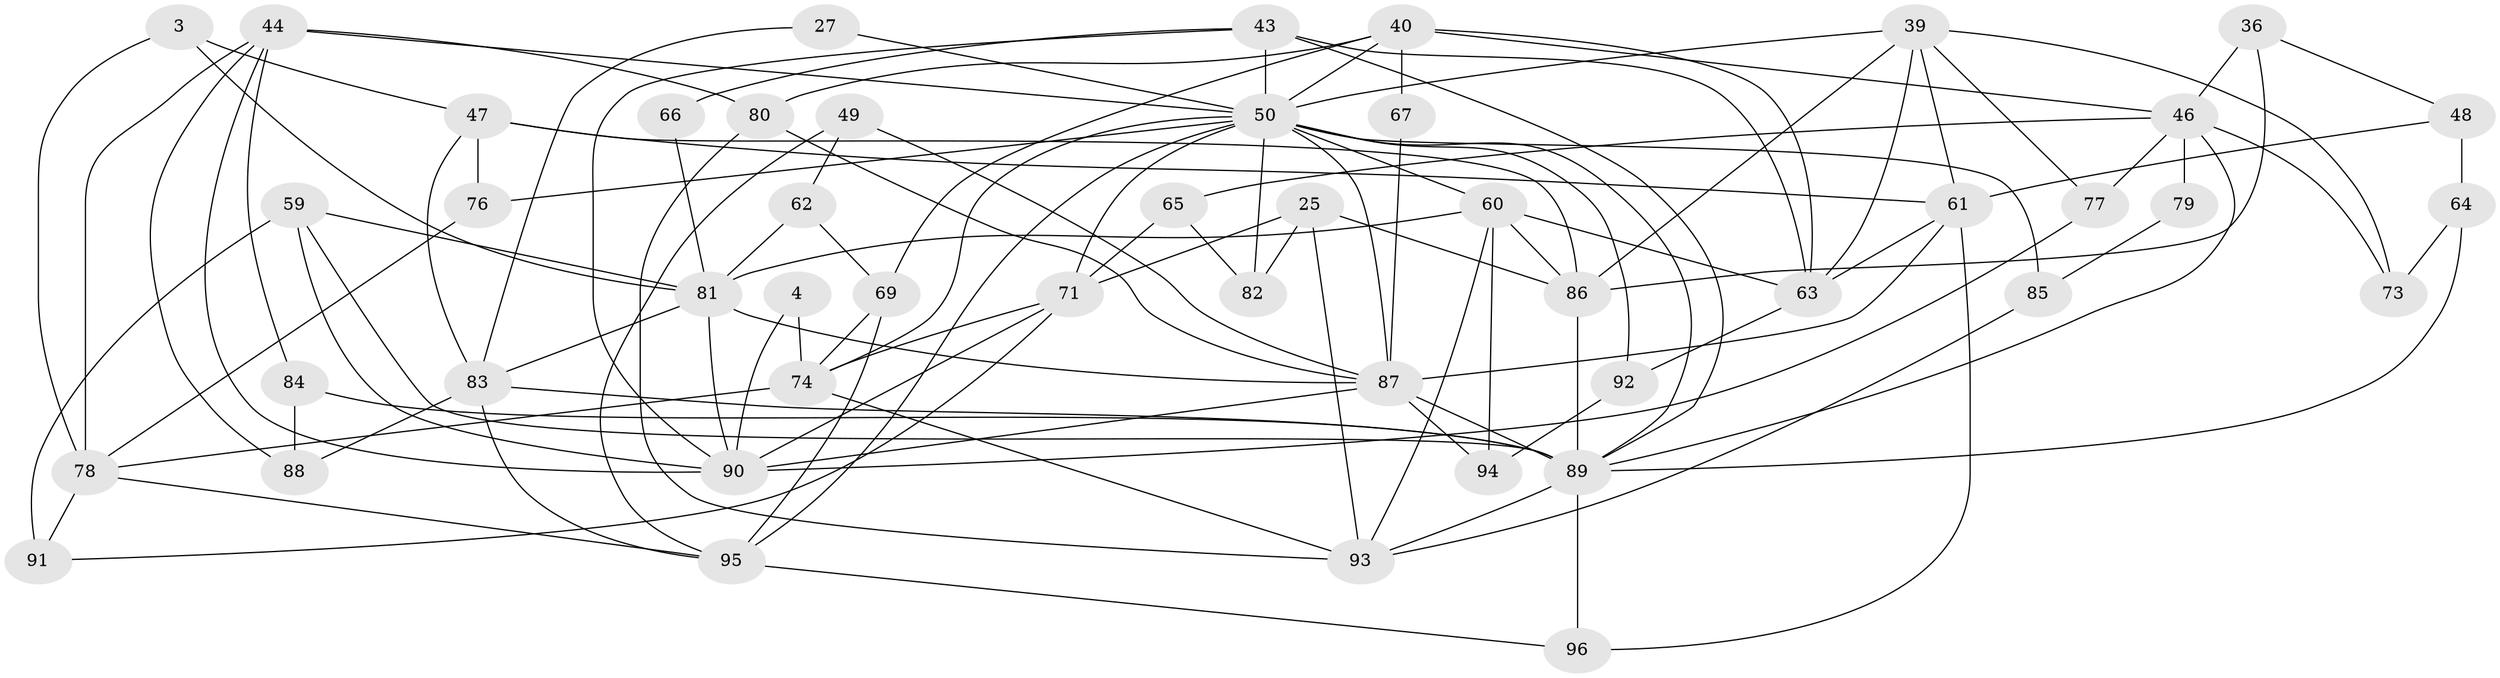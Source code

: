 // original degree distribution, {8: 0.020833333333333332, 2: 0.14583333333333334, 4: 0.16666666666666666, 6: 0.10416666666666667, 3: 0.3229166666666667, 5: 0.19791666666666666, 7: 0.041666666666666664}
// Generated by graph-tools (version 1.1) at 2025/50/03/09/25 04:50:26]
// undirected, 48 vertices, 113 edges
graph export_dot {
graph [start="1"]
  node [color=gray90,style=filled];
  3;
  4;
  25;
  27;
  36;
  39 [super="+22"];
  40 [super="+38"];
  43;
  44 [super="+8+7+33"];
  46 [super="+17"];
  47 [super="+23"];
  48;
  49 [super="+9"];
  50 [super="+41+19"];
  59 [super="+6"];
  60 [super="+55"];
  61 [super="+32"];
  62;
  63 [super="+1"];
  64;
  65 [super="+57"];
  66;
  67;
  69 [super="+52"];
  71;
  73;
  74 [super="+42"];
  76;
  77;
  78 [super="+68"];
  79;
  80 [super="+13+54"];
  81 [super="+31"];
  82;
  83 [super="+18+72"];
  84;
  85;
  86;
  87 [super="+34+58"];
  88 [super="+70"];
  89 [super="+15+26+29"];
  90 [super="+2+53+56"];
  91 [super="+45"];
  92;
  93 [super="+37+51"];
  94;
  95 [super="+75"];
  96 [super="+24"];
  3 -- 81 [weight=2];
  3 -- 47;
  3 -- 78;
  4 -- 90;
  4 -- 74;
  25 -- 86;
  25 -- 93 [weight=2];
  25 -- 71;
  25 -- 82;
  27 -- 50;
  27 -- 83;
  36 -- 86;
  36 -- 46;
  36 -- 48;
  39 -- 63 [weight=3];
  39 -- 77 [weight=2];
  39 -- 61 [weight=2];
  39 -- 86;
  39 -- 73;
  39 -- 50;
  40 -- 63 [weight=2];
  40 -- 67;
  40 -- 46;
  40 -- 69 [weight=2];
  40 -- 50;
  40 -- 80;
  43 -- 90;
  43 -- 66;
  43 -- 63;
  43 -- 50;
  43 -- 89;
  44 -- 78 [weight=2];
  44 -- 84 [weight=2];
  44 -- 80 [weight=2];
  44 -- 50 [weight=2];
  44 -- 88;
  44 -- 90;
  46 -- 73;
  46 -- 77 [weight=2];
  46 -- 79 [weight=2];
  46 -- 65;
  46 -- 89;
  47 -- 83;
  47 -- 76;
  47 -- 86;
  47 -- 61;
  48 -- 64;
  48 -- 61;
  49 -- 62;
  49 -- 95;
  49 -- 87;
  50 -- 89;
  50 -- 71;
  50 -- 76;
  50 -- 82;
  50 -- 60 [weight=2];
  50 -- 95 [weight=2];
  50 -- 74;
  50 -- 85;
  50 -- 92;
  50 -- 87 [weight=2];
  59 -- 81 [weight=2];
  59 -- 91 [weight=2];
  59 -- 89;
  59 -- 90;
  60 -- 81;
  60 -- 86;
  60 -- 94;
  60 -- 63;
  60 -- 93;
  61 -- 96;
  61 -- 63;
  61 -- 87;
  62 -- 81 [weight=2];
  62 -- 69;
  63 -- 92;
  64 -- 89;
  64 -- 73;
  65 -- 71;
  65 -- 82;
  66 -- 81;
  67 -- 87;
  69 -- 74;
  69 -- 95;
  71 -- 74 [weight=2];
  71 -- 90;
  71 -- 91;
  74 -- 93;
  74 -- 78;
  76 -- 78;
  77 -- 90;
  78 -- 91;
  78 -- 95;
  79 -- 85;
  80 -- 87 [weight=2];
  80 -- 93;
  81 -- 90;
  81 -- 83;
  81 -- 87;
  83 -- 88 [weight=2];
  83 -- 95 [weight=2];
  83 -- 89 [weight=2];
  84 -- 88 [weight=2];
  84 -- 89;
  85 -- 93;
  86 -- 89;
  87 -- 90 [weight=2];
  87 -- 89;
  87 -- 94;
  89 -- 93 [weight=2];
  89 -- 96;
  92 -- 94;
  95 -- 96;
}
